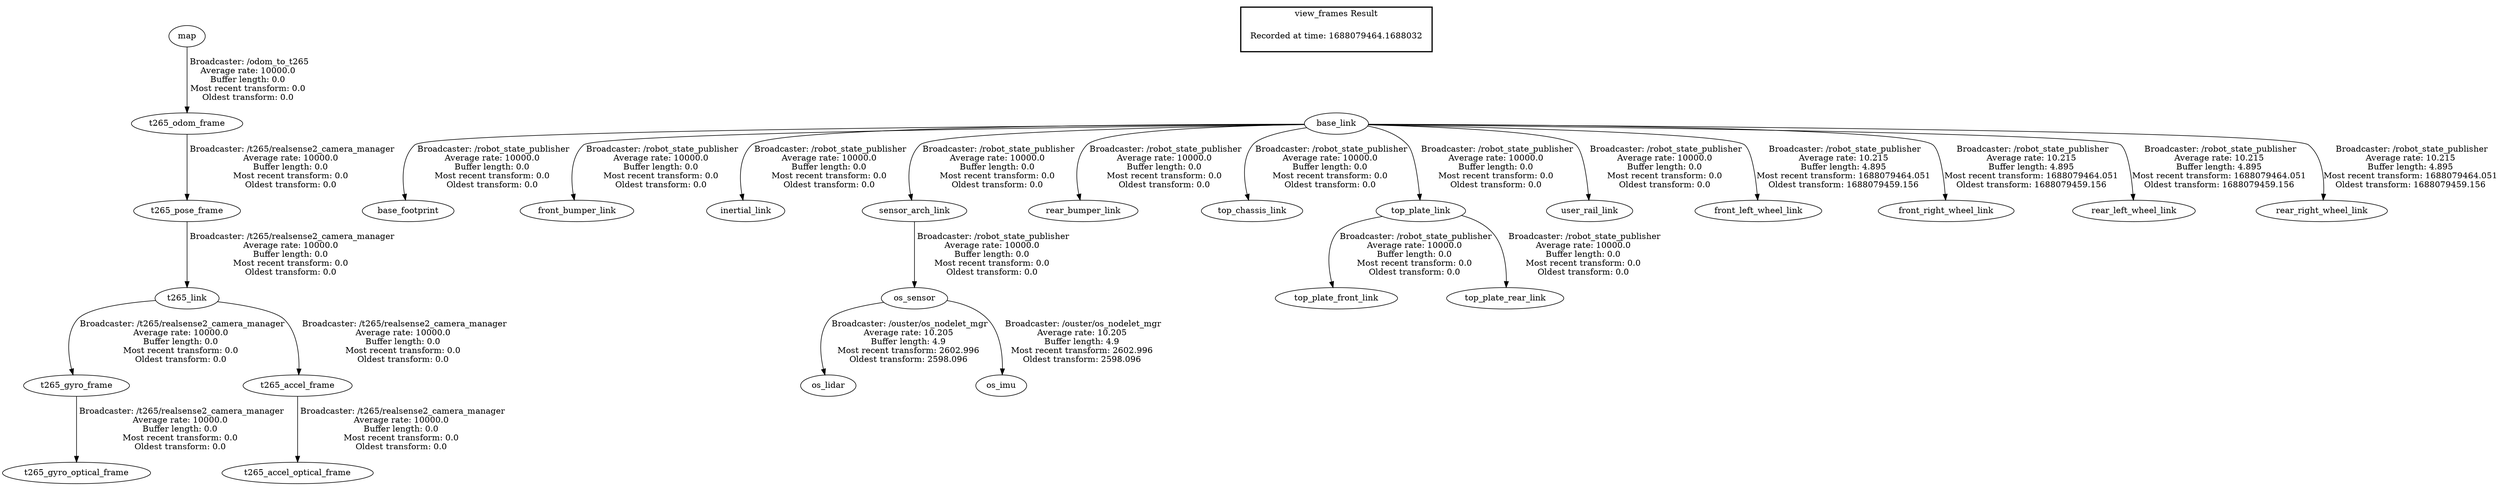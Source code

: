 digraph G {
"t265_link" -> "t265_gyro_frame"[label=" Broadcaster: /t265/realsense2_camera_manager\nAverage rate: 10000.0\nBuffer length: 0.0\nMost recent transform: 0.0\nOldest transform: 0.0\n"];
"t265_pose_frame" -> "t265_link"[label=" Broadcaster: /t265/realsense2_camera_manager\nAverage rate: 10000.0\nBuffer length: 0.0\nMost recent transform: 0.0\nOldest transform: 0.0\n"];
"t265_gyro_frame" -> "t265_gyro_optical_frame"[label=" Broadcaster: /t265/realsense2_camera_manager\nAverage rate: 10000.0\nBuffer length: 0.0\nMost recent transform: 0.0\nOldest transform: 0.0\n"];
"t265_link" -> "t265_accel_frame"[label=" Broadcaster: /t265/realsense2_camera_manager\nAverage rate: 10000.0\nBuffer length: 0.0\nMost recent transform: 0.0\nOldest transform: 0.0\n"];
"t265_accel_frame" -> "t265_accel_optical_frame"[label=" Broadcaster: /t265/realsense2_camera_manager\nAverage rate: 10000.0\nBuffer length: 0.0\nMost recent transform: 0.0\nOldest transform: 0.0\n"];
"t265_odom_frame" -> "t265_pose_frame"[label=" Broadcaster: /t265/realsense2_camera_manager\nAverage rate: 10000.0\nBuffer length: 0.0\nMost recent transform: 0.0\nOldest transform: 0.0\n"];
"base_link" -> "base_footprint"[label=" Broadcaster: /robot_state_publisher\nAverage rate: 10000.0\nBuffer length: 0.0\nMost recent transform: 0.0\nOldest transform: 0.0\n"];
"base_link" -> "front_bumper_link"[label=" Broadcaster: /robot_state_publisher\nAverage rate: 10000.0\nBuffer length: 0.0\nMost recent transform: 0.0\nOldest transform: 0.0\n"];
"base_link" -> "inertial_link"[label=" Broadcaster: /robot_state_publisher\nAverage rate: 10000.0\nBuffer length: 0.0\nMost recent transform: 0.0\nOldest transform: 0.0\n"];
"sensor_arch_link" -> "os_sensor"[label=" Broadcaster: /robot_state_publisher\nAverage rate: 10000.0\nBuffer length: 0.0\nMost recent transform: 0.0\nOldest transform: 0.0\n"];
"base_link" -> "sensor_arch_link"[label=" Broadcaster: /robot_state_publisher\nAverage rate: 10000.0\nBuffer length: 0.0\nMost recent transform: 0.0\nOldest transform: 0.0\n"];
"base_link" -> "rear_bumper_link"[label=" Broadcaster: /robot_state_publisher\nAverage rate: 10000.0\nBuffer length: 0.0\nMost recent transform: 0.0\nOldest transform: 0.0\n"];
"base_link" -> "top_chassis_link"[label=" Broadcaster: /robot_state_publisher\nAverage rate: 10000.0\nBuffer length: 0.0\nMost recent transform: 0.0\nOldest transform: 0.0\n"];
"top_plate_link" -> "top_plate_front_link"[label=" Broadcaster: /robot_state_publisher\nAverage rate: 10000.0\nBuffer length: 0.0\nMost recent transform: 0.0\nOldest transform: 0.0\n"];
"base_link" -> "top_plate_link"[label=" Broadcaster: /robot_state_publisher\nAverage rate: 10000.0\nBuffer length: 0.0\nMost recent transform: 0.0\nOldest transform: 0.0\n"];
"top_plate_link" -> "top_plate_rear_link"[label=" Broadcaster: /robot_state_publisher\nAverage rate: 10000.0\nBuffer length: 0.0\nMost recent transform: 0.0\nOldest transform: 0.0\n"];
"base_link" -> "user_rail_link"[label=" Broadcaster: /robot_state_publisher\nAverage rate: 10000.0\nBuffer length: 0.0\nMost recent transform: 0.0\nOldest transform: 0.0\n"];
"map" -> "t265_odom_frame"[label=" Broadcaster: /odom_to_t265\nAverage rate: 10000.0\nBuffer length: 0.0\nMost recent transform: 0.0\nOldest transform: 0.0\n"];
"base_link" -> "front_left_wheel_link"[label=" Broadcaster: /robot_state_publisher\nAverage rate: 10.215\nBuffer length: 4.895\nMost recent transform: 1688079464.051\nOldest transform: 1688079459.156\n"];
"base_link" -> "front_right_wheel_link"[label=" Broadcaster: /robot_state_publisher\nAverage rate: 10.215\nBuffer length: 4.895\nMost recent transform: 1688079464.051\nOldest transform: 1688079459.156\n"];
"base_link" -> "rear_left_wheel_link"[label=" Broadcaster: /robot_state_publisher\nAverage rate: 10.215\nBuffer length: 4.895\nMost recent transform: 1688079464.051\nOldest transform: 1688079459.156\n"];
"base_link" -> "rear_right_wheel_link"[label=" Broadcaster: /robot_state_publisher\nAverage rate: 10.215\nBuffer length: 4.895\nMost recent transform: 1688079464.051\nOldest transform: 1688079459.156\n"];
"os_sensor" -> "os_lidar"[label=" Broadcaster: /ouster/os_nodelet_mgr\nAverage rate: 10.205\nBuffer length: 4.9\nMost recent transform: 2602.996\nOldest transform: 2598.096\n"];
"os_sensor" -> "os_imu"[label=" Broadcaster: /ouster/os_nodelet_mgr\nAverage rate: 10.205\nBuffer length: 4.9\nMost recent transform: 2602.996\nOldest transform: 2598.096\n"];
edge [style=invis];
 subgraph cluster_legend { style=bold; color=black; label ="view_frames Result";
"Recorded at time: 1688079464.1688032"[ shape=plaintext ] ;
}->"base_link";
}
